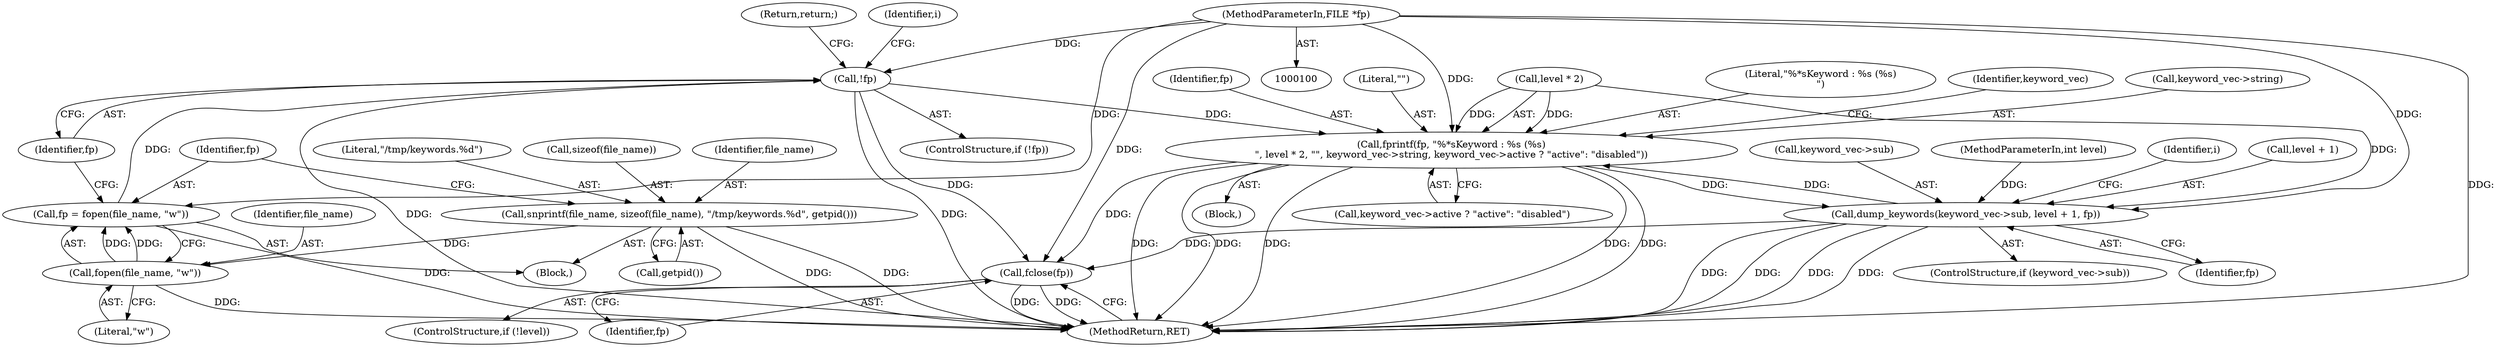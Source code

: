 digraph "1_keepalived_04f2d32871bb3b11d7dc024039952f2fe2750306_11@pointer" {
"1000124" [label="(Call,!fp)"];
"1000118" [label="(Call,fp = fopen(file_name, \"w\"))"];
"1000120" [label="(Call,fopen(file_name, \"w\"))"];
"1000112" [label="(Call,snprintf(file_name, sizeof(file_name), \"/tmp/keywords.%d\", getpid()))"];
"1000103" [label="(MethodParameterIn,FILE *fp)"];
"1000143" [label="(Call,fprintf(fp, \"%*sKeyword : %s (%s)\n\", level * 2, \"\", keyword_vec->string, keyword_vec->active ? \"active\": \"disabled\"))"];
"1000163" [label="(Call,dump_keywords(keyword_vec->sub, level + 1, fp))"];
"1000174" [label="(Call,fclose(fp))"];
"1000121" [label="(Identifier,file_name)"];
"1000153" [label="(Call,keyword_vec->active ? \"active\": \"disabled\")"];
"1000126" [label="(Return,return;)"];
"1000124" [label="(Call,!fp)"];
"1000114" [label="(Call,sizeof(file_name))"];
"1000113" [label="(Identifier,file_name)"];
"1000145" [label="(Literal,\"%*sKeyword : %s (%s)\n\")"];
"1000112" [label="(Call,snprintf(file_name, sizeof(file_name), \"/tmp/keywords.%d\", getpid()))"];
"1000103" [label="(MethodParameterIn,FILE *fp)"];
"1000146" [label="(Call,level * 2)"];
"1000164" [label="(Call,keyword_vec->sub)"];
"1000171" [label="(ControlStructure,if (!level))"];
"1000122" [label="(Literal,\"w\")"];
"1000129" [label="(Identifier,i)"];
"1000116" [label="(Literal,\"/tmp/keywords.%d\")"];
"1000175" [label="(Identifier,fp)"];
"1000176" [label="(MethodReturn,RET)"];
"1000137" [label="(Block,)"];
"1000161" [label="(Identifier,keyword_vec)"];
"1000118" [label="(Call,fp = fopen(file_name, \"w\"))"];
"1000150" [label="(Call,keyword_vec->string)"];
"1000111" [label="(Block,)"];
"1000102" [label="(MethodParameterIn,int level)"];
"1000174" [label="(Call,fclose(fp))"];
"1000136" [label="(Identifier,i)"];
"1000119" [label="(Identifier,fp)"];
"1000144" [label="(Identifier,fp)"];
"1000120" [label="(Call,fopen(file_name, \"w\"))"];
"1000149" [label="(Literal,\"\")"];
"1000159" [label="(ControlStructure,if (keyword_vec->sub))"];
"1000117" [label="(Call,getpid())"];
"1000163" [label="(Call,dump_keywords(keyword_vec->sub, level + 1, fp))"];
"1000123" [label="(ControlStructure,if (!fp))"];
"1000143" [label="(Call,fprintf(fp, \"%*sKeyword : %s (%s)\n\", level * 2, \"\", keyword_vec->string, keyword_vec->active ? \"active\": \"disabled\"))"];
"1000125" [label="(Identifier,fp)"];
"1000170" [label="(Identifier,fp)"];
"1000167" [label="(Call,level + 1)"];
"1000124" -> "1000123"  [label="AST: "];
"1000124" -> "1000125"  [label="CFG: "];
"1000125" -> "1000124"  [label="AST: "];
"1000126" -> "1000124"  [label="CFG: "];
"1000129" -> "1000124"  [label="CFG: "];
"1000124" -> "1000176"  [label="DDG: "];
"1000124" -> "1000176"  [label="DDG: "];
"1000118" -> "1000124"  [label="DDG: "];
"1000103" -> "1000124"  [label="DDG: "];
"1000124" -> "1000143"  [label="DDG: "];
"1000124" -> "1000174"  [label="DDG: "];
"1000118" -> "1000111"  [label="AST: "];
"1000118" -> "1000120"  [label="CFG: "];
"1000119" -> "1000118"  [label="AST: "];
"1000120" -> "1000118"  [label="AST: "];
"1000125" -> "1000118"  [label="CFG: "];
"1000118" -> "1000176"  [label="DDG: "];
"1000120" -> "1000118"  [label="DDG: "];
"1000120" -> "1000118"  [label="DDG: "];
"1000103" -> "1000118"  [label="DDG: "];
"1000120" -> "1000122"  [label="CFG: "];
"1000121" -> "1000120"  [label="AST: "];
"1000122" -> "1000120"  [label="AST: "];
"1000120" -> "1000176"  [label="DDG: "];
"1000112" -> "1000120"  [label="DDG: "];
"1000112" -> "1000111"  [label="AST: "];
"1000112" -> "1000117"  [label="CFG: "];
"1000113" -> "1000112"  [label="AST: "];
"1000114" -> "1000112"  [label="AST: "];
"1000116" -> "1000112"  [label="AST: "];
"1000117" -> "1000112"  [label="AST: "];
"1000119" -> "1000112"  [label="CFG: "];
"1000112" -> "1000176"  [label="DDG: "];
"1000112" -> "1000176"  [label="DDG: "];
"1000103" -> "1000100"  [label="AST: "];
"1000103" -> "1000176"  [label="DDG: "];
"1000103" -> "1000143"  [label="DDG: "];
"1000103" -> "1000163"  [label="DDG: "];
"1000103" -> "1000174"  [label="DDG: "];
"1000143" -> "1000137"  [label="AST: "];
"1000143" -> "1000153"  [label="CFG: "];
"1000144" -> "1000143"  [label="AST: "];
"1000145" -> "1000143"  [label="AST: "];
"1000146" -> "1000143"  [label="AST: "];
"1000149" -> "1000143"  [label="AST: "];
"1000150" -> "1000143"  [label="AST: "];
"1000153" -> "1000143"  [label="AST: "];
"1000161" -> "1000143"  [label="CFG: "];
"1000143" -> "1000176"  [label="DDG: "];
"1000143" -> "1000176"  [label="DDG: "];
"1000143" -> "1000176"  [label="DDG: "];
"1000143" -> "1000176"  [label="DDG: "];
"1000143" -> "1000176"  [label="DDG: "];
"1000163" -> "1000143"  [label="DDG: "];
"1000146" -> "1000143"  [label="DDG: "];
"1000146" -> "1000143"  [label="DDG: "];
"1000143" -> "1000163"  [label="DDG: "];
"1000143" -> "1000174"  [label="DDG: "];
"1000163" -> "1000159"  [label="AST: "];
"1000163" -> "1000170"  [label="CFG: "];
"1000164" -> "1000163"  [label="AST: "];
"1000167" -> "1000163"  [label="AST: "];
"1000170" -> "1000163"  [label="AST: "];
"1000136" -> "1000163"  [label="CFG: "];
"1000163" -> "1000176"  [label="DDG: "];
"1000163" -> "1000176"  [label="DDG: "];
"1000163" -> "1000176"  [label="DDG: "];
"1000163" -> "1000176"  [label="DDG: "];
"1000146" -> "1000163"  [label="DDG: "];
"1000102" -> "1000163"  [label="DDG: "];
"1000163" -> "1000174"  [label="DDG: "];
"1000174" -> "1000171"  [label="AST: "];
"1000174" -> "1000175"  [label="CFG: "];
"1000175" -> "1000174"  [label="AST: "];
"1000176" -> "1000174"  [label="CFG: "];
"1000174" -> "1000176"  [label="DDG: "];
"1000174" -> "1000176"  [label="DDG: "];
}
